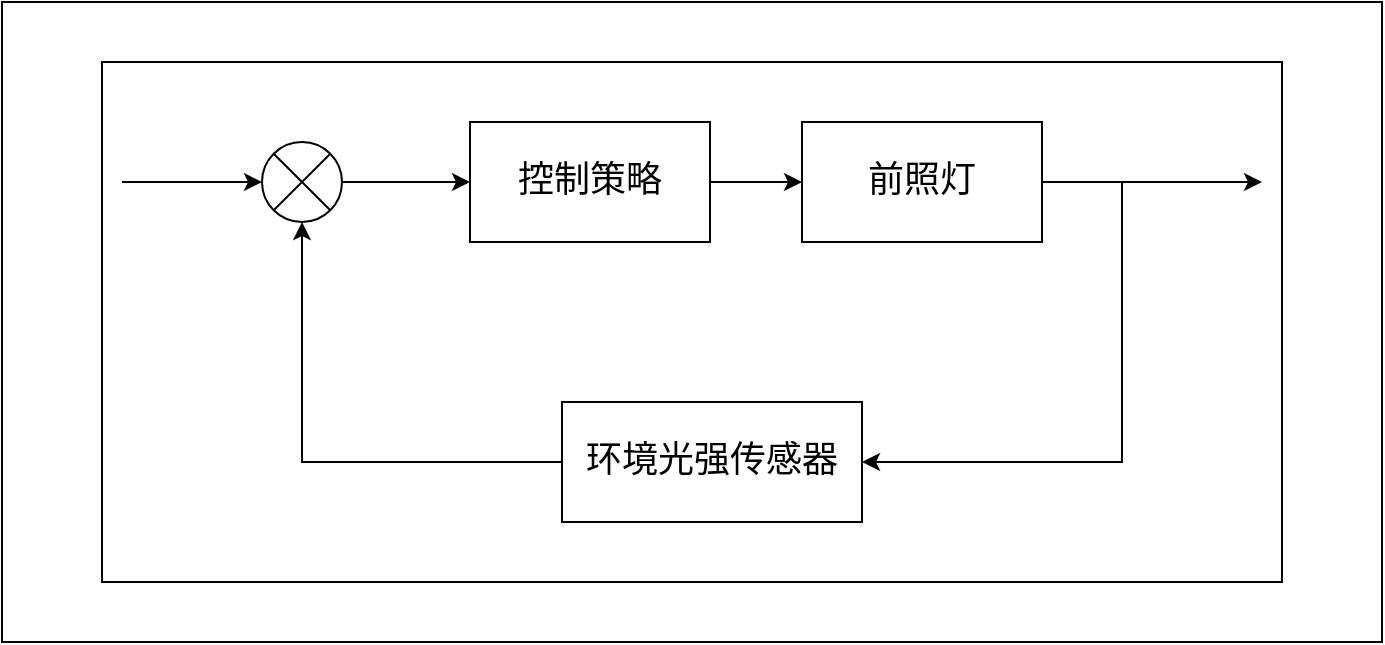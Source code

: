 <mxfile version="13.4.6" type="github">
  <diagram id="XNaxJVyv4DfSt38VpH_H" name="第 1 页">
    <mxGraphModel dx="1038" dy="579" grid="1" gridSize="10" guides="1" tooltips="1" connect="1" arrows="1" fold="1" page="1" pageScale="1" pageWidth="827" pageHeight="1169" math="0" shadow="0">
      <root>
        <mxCell id="0" />
        <mxCell id="1" parent="0" />
        <mxCell id="mvQvMzTE4GEKNKbr17to-4" style="edgeStyle=orthogonalEdgeStyle;rounded=0;orthogonalLoop=1;jettySize=auto;html=1;exitX=1;exitY=0.5;exitDx=0;exitDy=0;entryX=0;entryY=0.5;entryDx=0;entryDy=0;" edge="1" parent="1" source="mvQvMzTE4GEKNKbr17to-1" target="mvQvMzTE4GEKNKbr17to-3">
          <mxGeometry relative="1" as="geometry" />
        </mxCell>
        <mxCell id="mvQvMzTE4GEKNKbr17to-1" value="&lt;font style=&quot;font-size: 18px&quot; face=&quot;Courier New&quot;&gt;控制策略&lt;/font&gt;" style="rounded=0;whiteSpace=wrap;html=1;fillColor=none;" vertex="1" parent="1">
          <mxGeometry x="354" y="260" width="120" height="60" as="geometry" />
        </mxCell>
        <mxCell id="mvQvMzTE4GEKNKbr17to-2" value="" style="endArrow=classic;html=1;entryX=0;entryY=0.5;entryDx=0;entryDy=0;" edge="1" parent="1" target="mvQvMzTE4GEKNKbr17to-1">
          <mxGeometry width="50" height="50" relative="1" as="geometry">
            <mxPoint x="290" y="290" as="sourcePoint" />
            <mxPoint x="340" y="370" as="targetPoint" />
          </mxGeometry>
        </mxCell>
        <mxCell id="mvQvMzTE4GEKNKbr17to-7" style="edgeStyle=orthogonalEdgeStyle;rounded=0;orthogonalLoop=1;jettySize=auto;html=1;entryX=1;entryY=0.5;entryDx=0;entryDy=0;exitX=1;exitY=0.5;exitDx=0;exitDy=0;" edge="1" parent="1" source="mvQvMzTE4GEKNKbr17to-3" target="mvQvMzTE4GEKNKbr17to-5">
          <mxGeometry relative="1" as="geometry">
            <mxPoint x="720" y="450" as="targetPoint" />
            <Array as="points">
              <mxPoint x="680" y="290" />
              <mxPoint x="680" y="430" />
            </Array>
          </mxGeometry>
        </mxCell>
        <mxCell id="mvQvMzTE4GEKNKbr17to-3" value="&lt;font style=&quot;font-size: 18px&quot; face=&quot;Courier New&quot;&gt;前照灯&lt;/font&gt;" style="rounded=0;whiteSpace=wrap;html=1;fillColor=none;" vertex="1" parent="1">
          <mxGeometry x="520" y="260" width="120" height="60" as="geometry" />
        </mxCell>
        <mxCell id="mvQvMzTE4GEKNKbr17to-11" style="edgeStyle=orthogonalEdgeStyle;rounded=0;orthogonalLoop=1;jettySize=auto;html=1;exitX=0;exitY=0.5;exitDx=0;exitDy=0;entryX=0.5;entryY=1;entryDx=0;entryDy=0;entryPerimeter=0;" edge="1" parent="1" source="mvQvMzTE4GEKNKbr17to-5" target="mvQvMzTE4GEKNKbr17to-9">
          <mxGeometry relative="1" as="geometry" />
        </mxCell>
        <mxCell id="mvQvMzTE4GEKNKbr17to-5" value="&lt;font style=&quot;font-size: 18px&quot; face=&quot;Courier New&quot;&gt;环境光强传感器&lt;/font&gt;" style="rounded=0;whiteSpace=wrap;html=1;fillColor=none;" vertex="1" parent="1">
          <mxGeometry x="400" y="400" width="150" height="60" as="geometry" />
        </mxCell>
        <mxCell id="mvQvMzTE4GEKNKbr17to-9" value="" style="verticalLabelPosition=bottom;verticalAlign=top;html=1;shape=mxgraph.flowchart.or;fillColor=none;" vertex="1" parent="1">
          <mxGeometry x="250" y="270" width="40" height="40" as="geometry" />
        </mxCell>
        <mxCell id="mvQvMzTE4GEKNKbr17to-10" value="" style="endArrow=classic;html=1;entryX=0;entryY=0.5;entryDx=0;entryDy=0;entryPerimeter=0;" edge="1" parent="1" target="mvQvMzTE4GEKNKbr17to-9">
          <mxGeometry width="50" height="50" relative="1" as="geometry">
            <mxPoint x="180" y="290" as="sourcePoint" />
            <mxPoint x="190" y="260" as="targetPoint" />
          </mxGeometry>
        </mxCell>
        <mxCell id="mvQvMzTE4GEKNKbr17to-12" value="" style="endArrow=classic;html=1;" edge="1" parent="1">
          <mxGeometry width="50" height="50" relative="1" as="geometry">
            <mxPoint x="680" y="290" as="sourcePoint" />
            <mxPoint x="750" y="290" as="targetPoint" />
          </mxGeometry>
        </mxCell>
        <mxCell id="mvQvMzTE4GEKNKbr17to-13" value="" style="rounded=0;whiteSpace=wrap;html=1;fillColor=none;" vertex="1" parent="1">
          <mxGeometry x="170" y="230" width="590" height="260" as="geometry" />
        </mxCell>
        <mxCell id="mvQvMzTE4GEKNKbr17to-14" value="" style="rounded=0;whiteSpace=wrap;html=1;fillColor=none;" vertex="1" parent="1">
          <mxGeometry x="120" y="200" width="690" height="320" as="geometry" />
        </mxCell>
      </root>
    </mxGraphModel>
  </diagram>
</mxfile>
